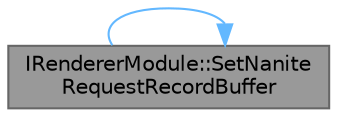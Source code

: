 digraph "IRendererModule::SetNaniteRequestRecordBuffer"
{
 // INTERACTIVE_SVG=YES
 // LATEX_PDF_SIZE
  bgcolor="transparent";
  edge [fontname=Helvetica,fontsize=10,labelfontname=Helvetica,labelfontsize=10];
  node [fontname=Helvetica,fontsize=10,shape=box,height=0.2,width=0.4];
  rankdir="LR";
  Node1 [id="Node000001",label="IRendererModule::SetNanite\lRequestRecordBuffer",height=0.2,width=0.4,color="gray40", fillcolor="grey60", style="filled", fontcolor="black",tooltip="Allocate a buffer and record all nanite page requests until the next call to either SetNaniteRequestR..."];
  Node1 -> Node1 [id="edge1_Node000001_Node000001",color="steelblue1",style="solid",tooltip=" "];
}
